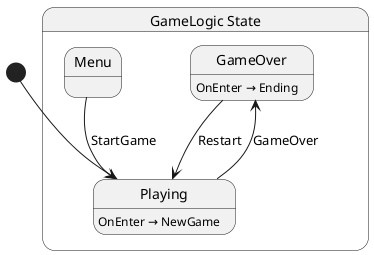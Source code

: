 @startuml GameLogic
state "GameLogic State" as Vertex_Game_State_GameLogic_State {
  state "GameOver" as Vertex_Game_State_GameLogic_State_GameOver
  state "Menu" as Vertex_Game_State_GameLogic_State_Menu
  state "Playing" as Vertex_Game_State_GameLogic_State_Playing
}

Vertex_Game_State_GameLogic_State_GameOver --> Vertex_Game_State_GameLogic_State_Playing : Restart
Vertex_Game_State_GameLogic_State_Menu --> Vertex_Game_State_GameLogic_State_Playing : StartGame
Vertex_Game_State_GameLogic_State_Playing --> Vertex_Game_State_GameLogic_State_GameOver : GameOver

Vertex_Game_State_GameLogic_State_GameOver : OnEnter → Ending
Vertex_Game_State_GameLogic_State_Playing : OnEnter → NewGame

[*] --> Vertex_Game_State_GameLogic_State_Playing
@enduml